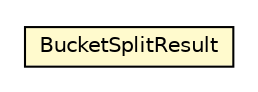 #!/usr/local/bin/dot
#
# Class diagram 
# Generated by UMLGraph version R5_6-24-gf6e263 (http://www.umlgraph.org/)
#

digraph G {
	edge [fontname="Helvetica",fontsize=10,labelfontname="Helvetica",labelfontsize=10];
	node [fontname="Helvetica",fontsize=10,shape=plaintext];
	nodesep=0.25;
	ranksep=0.5;
	// com.orientechnologies.orient.core.storage.index.hashindex.local.OHashTable.BucketSplitResult
	c3589846 [label=<<table title="com.orientechnologies.orient.core.storage.index.hashindex.local.OHashTable.BucketSplitResult" border="0" cellborder="1" cellspacing="0" cellpadding="2" port="p" bgcolor="lemonChiffon" href="./OHashTable.BucketSplitResult.html">
		<tr><td><table border="0" cellspacing="0" cellpadding="1">
<tr><td align="center" balign="center"> BucketSplitResult </td></tr>
		</table></td></tr>
		</table>>, URL="./OHashTable.BucketSplitResult.html", fontname="Helvetica", fontcolor="black", fontsize=10.0];
}

